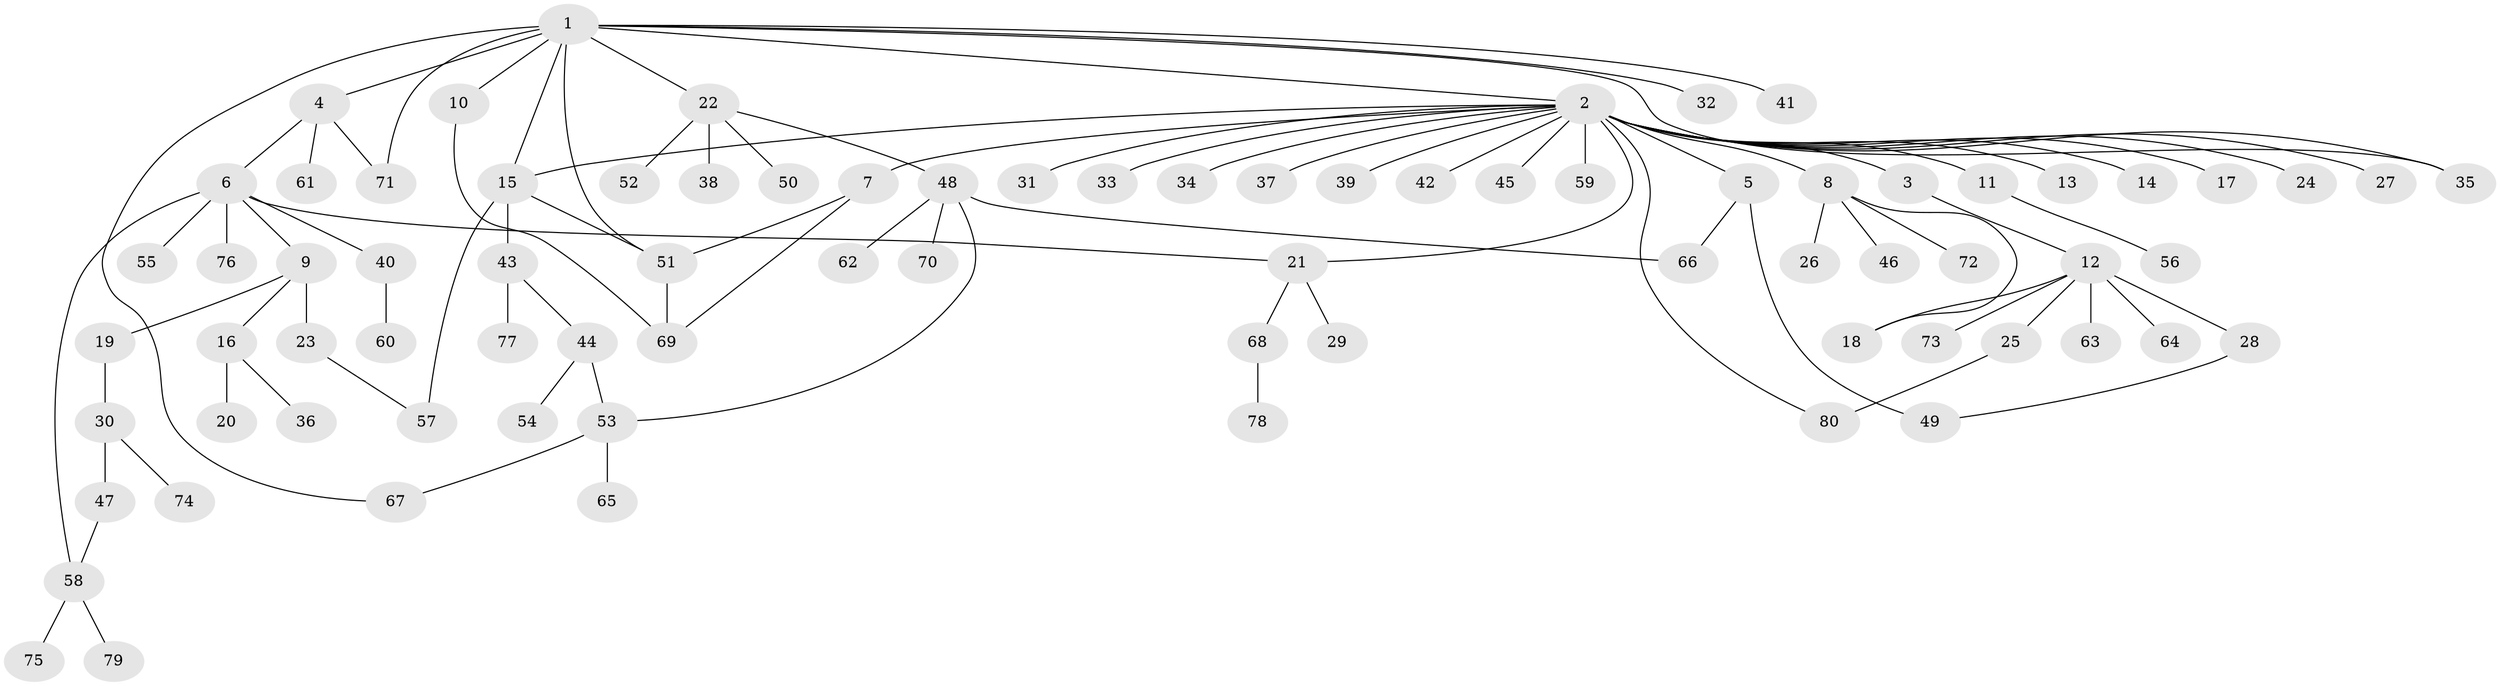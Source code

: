 // original degree distribution, {12: 0.008849557522123894, 26: 0.008849557522123894, 2: 0.22123893805309736, 5: 0.035398230088495575, 4: 0.05309734513274336, 9: 0.008849557522123894, 6: 0.04424778761061947, 3: 0.035398230088495575, 8: 0.008849557522123894, 1: 0.5663716814159292, 7: 0.008849557522123894}
// Generated by graph-tools (version 1.1) at 2025/50/03/04/25 22:50:18]
// undirected, 80 vertices, 95 edges
graph export_dot {
  node [color=gray90,style=filled];
  1;
  2;
  3;
  4;
  5;
  6;
  7;
  8;
  9;
  10;
  11;
  12;
  13;
  14;
  15;
  16;
  17;
  18;
  19;
  20;
  21;
  22;
  23;
  24;
  25;
  26;
  27;
  28;
  29;
  30;
  31;
  32;
  33;
  34;
  35;
  36;
  37;
  38;
  39;
  40;
  41;
  42;
  43;
  44;
  45;
  46;
  47;
  48;
  49;
  50;
  51;
  52;
  53;
  54;
  55;
  56;
  57;
  58;
  59;
  60;
  61;
  62;
  63;
  64;
  65;
  66;
  67;
  68;
  69;
  70;
  71;
  72;
  73;
  74;
  75;
  76;
  77;
  78;
  79;
  80;
  1 -- 2 [weight=1.0];
  1 -- 4 [weight=1.0];
  1 -- 10 [weight=1.0];
  1 -- 15 [weight=1.0];
  1 -- 22 [weight=1.0];
  1 -- 32 [weight=1.0];
  1 -- 35 [weight=1.0];
  1 -- 41 [weight=1.0];
  1 -- 51 [weight=1.0];
  1 -- 67 [weight=1.0];
  1 -- 71 [weight=1.0];
  2 -- 3 [weight=1.0];
  2 -- 5 [weight=1.0];
  2 -- 7 [weight=1.0];
  2 -- 8 [weight=1.0];
  2 -- 11 [weight=1.0];
  2 -- 13 [weight=1.0];
  2 -- 14 [weight=1.0];
  2 -- 15 [weight=1.0];
  2 -- 17 [weight=1.0];
  2 -- 21 [weight=1.0];
  2 -- 24 [weight=1.0];
  2 -- 27 [weight=1.0];
  2 -- 31 [weight=1.0];
  2 -- 33 [weight=1.0];
  2 -- 34 [weight=1.0];
  2 -- 35 [weight=1.0];
  2 -- 37 [weight=1.0];
  2 -- 39 [weight=1.0];
  2 -- 42 [weight=1.0];
  2 -- 45 [weight=1.0];
  2 -- 59 [weight=1.0];
  2 -- 80 [weight=1.0];
  3 -- 12 [weight=1.0];
  4 -- 6 [weight=1.0];
  4 -- 61 [weight=1.0];
  4 -- 71 [weight=1.0];
  5 -- 49 [weight=1.0];
  5 -- 66 [weight=1.0];
  6 -- 9 [weight=1.0];
  6 -- 21 [weight=1.0];
  6 -- 40 [weight=1.0];
  6 -- 55 [weight=1.0];
  6 -- 58 [weight=1.0];
  6 -- 76 [weight=1.0];
  7 -- 51 [weight=1.0];
  7 -- 69 [weight=1.0];
  8 -- 18 [weight=1.0];
  8 -- 26 [weight=1.0];
  8 -- 46 [weight=1.0];
  8 -- 72 [weight=1.0];
  9 -- 16 [weight=1.0];
  9 -- 19 [weight=1.0];
  9 -- 23 [weight=1.0];
  10 -- 69 [weight=1.0];
  11 -- 56 [weight=1.0];
  12 -- 18 [weight=1.0];
  12 -- 25 [weight=1.0];
  12 -- 28 [weight=1.0];
  12 -- 63 [weight=1.0];
  12 -- 64 [weight=1.0];
  12 -- 73 [weight=1.0];
  15 -- 43 [weight=1.0];
  15 -- 51 [weight=1.0];
  15 -- 57 [weight=1.0];
  16 -- 20 [weight=1.0];
  16 -- 36 [weight=1.0];
  19 -- 30 [weight=1.0];
  21 -- 29 [weight=1.0];
  21 -- 68 [weight=1.0];
  22 -- 38 [weight=1.0];
  22 -- 48 [weight=1.0];
  22 -- 50 [weight=1.0];
  22 -- 52 [weight=1.0];
  23 -- 57 [weight=1.0];
  25 -- 80 [weight=1.0];
  28 -- 49 [weight=1.0];
  30 -- 47 [weight=1.0];
  30 -- 74 [weight=1.0];
  40 -- 60 [weight=1.0];
  43 -- 44 [weight=1.0];
  43 -- 77 [weight=1.0];
  44 -- 53 [weight=1.0];
  44 -- 54 [weight=1.0];
  47 -- 58 [weight=1.0];
  48 -- 53 [weight=1.0];
  48 -- 62 [weight=1.0];
  48 -- 66 [weight=1.0];
  48 -- 70 [weight=1.0];
  51 -- 69 [weight=3.0];
  53 -- 65 [weight=1.0];
  53 -- 67 [weight=1.0];
  58 -- 75 [weight=1.0];
  58 -- 79 [weight=1.0];
  68 -- 78 [weight=1.0];
}
